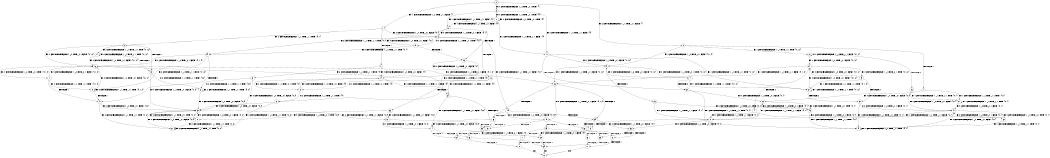 digraph BCG {
size = "7, 10.5";
center = TRUE;
node [shape = circle];
0 [peripheries = 2];
0 -> 1 [label = "EX !1 !ATOMIC_EXCH_BRANCH (1, +1, TRUE, +1, 1, FALSE) !{}"];
0 -> 2 [label = "EX !2 !ATOMIC_EXCH_BRANCH (1, +1, TRUE, +1, 1, FALSE) !{}"];
0 -> 3 [label = "EX !0 !ATOMIC_EXCH_BRANCH (1, +0, TRUE, +0, 1, TRUE) !{}"];
1 -> 4 [label = "TERMINATE !1"];
1 -> 5 [label = "EX !2 !ATOMIC_EXCH_BRANCH (1, +1, TRUE, +1, 1, TRUE) !{0, 1}"];
1 -> 6 [label = "EX !0 !ATOMIC_EXCH_BRANCH (1, +0, TRUE, +0, 1, FALSE) !{0, 1}"];
2 -> 7 [label = "TERMINATE !2"];
2 -> 8 [label = "EX !1 !ATOMIC_EXCH_BRANCH (1, +1, TRUE, +1, 1, TRUE) !{0, 1, 2}"];
2 -> 9 [label = "EX !0 !ATOMIC_EXCH_BRANCH (1, +0, TRUE, +0, 1, FALSE) !{0, 1, 2}"];
3 -> 10 [label = "EX !1 !ATOMIC_EXCH_BRANCH (1, +1, TRUE, +1, 1, FALSE) !{0}"];
3 -> 11 [label = "EX !2 !ATOMIC_EXCH_BRANCH (1, +1, TRUE, +1, 1, FALSE) !{0}"];
3 -> 12 [label = "EX !0 !ATOMIC_EXCH_BRANCH (1, +0, TRUE, +0, 1, TRUE) !{0}"];
4 -> 13 [label = "EX !2 !ATOMIC_EXCH_BRANCH (1, +1, TRUE, +1, 1, TRUE) !{0}"];
4 -> 14 [label = "EX !0 !ATOMIC_EXCH_BRANCH (1, +0, TRUE, +0, 1, FALSE) !{0}"];
5 -> 15 [label = "TERMINATE !1"];
5 -> 16 [label = "EX !0 !ATOMIC_EXCH_BRANCH (1, +0, TRUE, +0, 1, FALSE) !{0, 1, 2}"];
5 -> 17 [label = "EX !2 !ATOMIC_EXCH_BRANCH (1, +1, TRUE, +1, 1, TRUE) !{0, 1, 2}"];
6 -> 18 [label = "TERMINATE !1"];
6 -> 19 [label = "EX !2 !ATOMIC_EXCH_BRANCH (1, +1, TRUE, +1, 1, FALSE) !{0, 1}"];
6 -> 20 [label = "EX !0 !ATOMIC_EXCH_BRANCH (1, +1, TRUE, +0, 1, TRUE) !{0, 1}"];
7 -> 21 [label = "EX !1 !ATOMIC_EXCH_BRANCH (1, +1, TRUE, +1, 1, TRUE) !{0, 1}"];
7 -> 22 [label = "EX !0 !ATOMIC_EXCH_BRANCH (1, +0, TRUE, +0, 1, FALSE) !{0, 1}"];
8 -> 23 [label = "TERMINATE !2"];
8 -> 24 [label = "EX !0 !ATOMIC_EXCH_BRANCH (1, +0, TRUE, +0, 1, FALSE) !{0, 1, 2}"];
8 -> 8 [label = "EX !1 !ATOMIC_EXCH_BRANCH (1, +1, TRUE, +1, 1, TRUE) !{0, 1, 2}"];
9 -> 25 [label = "TERMINATE !2"];
9 -> 26 [label = "EX !1 !ATOMIC_EXCH_BRANCH (1, +1, TRUE, +1, 1, FALSE) !{0, 1, 2}"];
9 -> 27 [label = "EX !0 !ATOMIC_EXCH_BRANCH (1, +1, TRUE, +0, 1, TRUE) !{0, 1, 2}"];
10 -> 28 [label = "TERMINATE !1"];
10 -> 29 [label = "EX !2 !ATOMIC_EXCH_BRANCH (1, +1, TRUE, +1, 1, TRUE) !{0, 1}"];
10 -> 6 [label = "EX !0 !ATOMIC_EXCH_BRANCH (1, +0, TRUE, +0, 1, FALSE) !{0, 1}"];
11 -> 30 [label = "TERMINATE !2"];
11 -> 31 [label = "EX !1 !ATOMIC_EXCH_BRANCH (1, +1, TRUE, +1, 1, TRUE) !{0, 1, 2}"];
11 -> 9 [label = "EX !0 !ATOMIC_EXCH_BRANCH (1, +0, TRUE, +0, 1, FALSE) !{0, 1, 2}"];
12 -> 10 [label = "EX !1 !ATOMIC_EXCH_BRANCH (1, +1, TRUE, +1, 1, FALSE) !{0}"];
12 -> 11 [label = "EX !2 !ATOMIC_EXCH_BRANCH (1, +1, TRUE, +1, 1, FALSE) !{0}"];
12 -> 12 [label = "EX !0 !ATOMIC_EXCH_BRANCH (1, +0, TRUE, +0, 1, TRUE) !{0}"];
13 -> 32 [label = "EX !0 !ATOMIC_EXCH_BRANCH (1, +0, TRUE, +0, 1, FALSE) !{0, 2}"];
13 -> 33 [label = "EX !2 !ATOMIC_EXCH_BRANCH (1, +1, TRUE, +1, 1, TRUE) !{0, 2}"];
14 -> 34 [label = "EX !2 !ATOMIC_EXCH_BRANCH (1, +1, TRUE, +1, 1, FALSE) !{0}"];
14 -> 35 [label = "EX !0 !ATOMIC_EXCH_BRANCH (1, +1, TRUE, +0, 1, TRUE) !{0}"];
15 -> 32 [label = "EX !0 !ATOMIC_EXCH_BRANCH (1, +0, TRUE, +0, 1, FALSE) !{0, 2}"];
15 -> 33 [label = "EX !2 !ATOMIC_EXCH_BRANCH (1, +1, TRUE, +1, 1, TRUE) !{0, 2}"];
16 -> 36 [label = "TERMINATE !1"];
16 -> 26 [label = "EX !2 !ATOMIC_EXCH_BRANCH (1, +1, TRUE, +1, 1, FALSE) !{0, 1, 2}"];
16 -> 37 [label = "EX !0 !ATOMIC_EXCH_BRANCH (1, +1, TRUE, +0, 1, TRUE) !{0, 1, 2}"];
17 -> 15 [label = "TERMINATE !1"];
17 -> 16 [label = "EX !0 !ATOMIC_EXCH_BRANCH (1, +0, TRUE, +0, 1, FALSE) !{0, 1, 2}"];
17 -> 17 [label = "EX !2 !ATOMIC_EXCH_BRANCH (1, +1, TRUE, +1, 1, TRUE) !{0, 1, 2}"];
18 -> 34 [label = "EX !2 !ATOMIC_EXCH_BRANCH (1, +1, TRUE, +1, 1, FALSE) !{0}"];
18 -> 35 [label = "EX !0 !ATOMIC_EXCH_BRANCH (1, +1, TRUE, +0, 1, TRUE) !{0}"];
19 -> 38 [label = "TERMINATE !1"];
19 -> 39 [label = "TERMINATE !2"];
19 -> 40 [label = "EX !0 !ATOMIC_EXCH_BRANCH (1, +1, TRUE, +0, 1, FALSE) !{0, 1, 2}"];
20 -> 28 [label = "TERMINATE !1"];
20 -> 29 [label = "EX !2 !ATOMIC_EXCH_BRANCH (1, +1, TRUE, +1, 1, TRUE) !{0, 1}"];
20 -> 6 [label = "EX !0 !ATOMIC_EXCH_BRANCH (1, +0, TRUE, +0, 1, FALSE) !{0, 1}"];
21 -> 41 [label = "EX !0 !ATOMIC_EXCH_BRANCH (1, +0, TRUE, +0, 1, FALSE) !{0, 1}"];
21 -> 21 [label = "EX !1 !ATOMIC_EXCH_BRANCH (1, +1, TRUE, +1, 1, TRUE) !{0, 1}"];
22 -> 42 [label = "EX !1 !ATOMIC_EXCH_BRANCH (1, +1, TRUE, +1, 1, FALSE) !{0, 1}"];
22 -> 43 [label = "EX !0 !ATOMIC_EXCH_BRANCH (1, +1, TRUE, +0, 1, TRUE) !{0, 1}"];
23 -> 41 [label = "EX !0 !ATOMIC_EXCH_BRANCH (1, +0, TRUE, +0, 1, FALSE) !{0, 1}"];
23 -> 21 [label = "EX !1 !ATOMIC_EXCH_BRANCH (1, +1, TRUE, +1, 1, TRUE) !{0, 1}"];
24 -> 44 [label = "TERMINATE !2"];
24 -> 26 [label = "EX !1 !ATOMIC_EXCH_BRANCH (1, +1, TRUE, +1, 1, FALSE) !{0, 1, 2}"];
24 -> 45 [label = "EX !0 !ATOMIC_EXCH_BRANCH (1, +1, TRUE, +0, 1, TRUE) !{0, 1, 2}"];
25 -> 42 [label = "EX !1 !ATOMIC_EXCH_BRANCH (1, +1, TRUE, +1, 1, FALSE) !{0, 1}"];
25 -> 43 [label = "EX !0 !ATOMIC_EXCH_BRANCH (1, +1, TRUE, +0, 1, TRUE) !{0, 1}"];
26 -> 38 [label = "TERMINATE !1"];
26 -> 39 [label = "TERMINATE !2"];
26 -> 40 [label = "EX !0 !ATOMIC_EXCH_BRANCH (1, +1, TRUE, +0, 1, FALSE) !{0, 1, 2}"];
27 -> 30 [label = "TERMINATE !2"];
27 -> 31 [label = "EX !1 !ATOMIC_EXCH_BRANCH (1, +1, TRUE, +1, 1, TRUE) !{0, 1, 2}"];
27 -> 9 [label = "EX !0 !ATOMIC_EXCH_BRANCH (1, +0, TRUE, +0, 1, FALSE) !{0, 1, 2}"];
28 -> 46 [label = "EX !2 !ATOMIC_EXCH_BRANCH (1, +1, TRUE, +1, 1, TRUE) !{0}"];
28 -> 14 [label = "EX !0 !ATOMIC_EXCH_BRANCH (1, +0, TRUE, +0, 1, FALSE) !{0}"];
29 -> 47 [label = "TERMINATE !1"];
29 -> 48 [label = "EX !2 !ATOMIC_EXCH_BRANCH (1, +1, TRUE, +1, 1, TRUE) !{0, 1, 2}"];
29 -> 16 [label = "EX !0 !ATOMIC_EXCH_BRANCH (1, +0, TRUE, +0, 1, FALSE) !{0, 1, 2}"];
30 -> 49 [label = "EX !1 !ATOMIC_EXCH_BRANCH (1, +1, TRUE, +1, 1, TRUE) !{0, 1}"];
30 -> 22 [label = "EX !0 !ATOMIC_EXCH_BRANCH (1, +0, TRUE, +0, 1, FALSE) !{0, 1}"];
31 -> 50 [label = "TERMINATE !2"];
31 -> 31 [label = "EX !1 !ATOMIC_EXCH_BRANCH (1, +1, TRUE, +1, 1, TRUE) !{0, 1, 2}"];
31 -> 24 [label = "EX !0 !ATOMIC_EXCH_BRANCH (1, +0, TRUE, +0, 1, FALSE) !{0, 1, 2}"];
32 -> 51 [label = "EX !2 !ATOMIC_EXCH_BRANCH (1, +1, TRUE, +1, 1, FALSE) !{0, 2}"];
32 -> 52 [label = "EX !0 !ATOMIC_EXCH_BRANCH (1, +1, TRUE, +0, 1, TRUE) !{0, 2}"];
33 -> 32 [label = "EX !0 !ATOMIC_EXCH_BRANCH (1, +0, TRUE, +0, 1, FALSE) !{0, 2}"];
33 -> 33 [label = "EX !2 !ATOMIC_EXCH_BRANCH (1, +1, TRUE, +1, 1, TRUE) !{0, 2}"];
34 -> 53 [label = "TERMINATE !2"];
34 -> 54 [label = "EX !0 !ATOMIC_EXCH_BRANCH (1, +1, TRUE, +0, 1, FALSE) !{0, 2}"];
35 -> 46 [label = "EX !2 !ATOMIC_EXCH_BRANCH (1, +1, TRUE, +1, 1, TRUE) !{0}"];
35 -> 14 [label = "EX !0 !ATOMIC_EXCH_BRANCH (1, +0, TRUE, +0, 1, FALSE) !{0}"];
36 -> 51 [label = "EX !2 !ATOMIC_EXCH_BRANCH (1, +1, TRUE, +1, 1, FALSE) !{0, 2}"];
36 -> 52 [label = "EX !0 !ATOMIC_EXCH_BRANCH (1, +1, TRUE, +0, 1, TRUE) !{0, 2}"];
37 -> 47 [label = "TERMINATE !1"];
37 -> 48 [label = "EX !2 !ATOMIC_EXCH_BRANCH (1, +1, TRUE, +1, 1, TRUE) !{0, 1, 2}"];
37 -> 16 [label = "EX !0 !ATOMIC_EXCH_BRANCH (1, +0, TRUE, +0, 1, FALSE) !{0, 1, 2}"];
38 -> 53 [label = "TERMINATE !2"];
38 -> 54 [label = "EX !0 !ATOMIC_EXCH_BRANCH (1, +1, TRUE, +0, 1, FALSE) !{0, 2}"];
39 -> 55 [label = "TERMINATE !1"];
39 -> 56 [label = "EX !0 !ATOMIC_EXCH_BRANCH (1, +1, TRUE, +0, 1, FALSE) !{0, 1}"];
40 -> 57 [label = "TERMINATE !1"];
40 -> 58 [label = "TERMINATE !2"];
40 -> 59 [label = "TERMINATE !0"];
41 -> 42 [label = "EX !1 !ATOMIC_EXCH_BRANCH (1, +1, TRUE, +1, 1, FALSE) !{0, 1}"];
41 -> 60 [label = "EX !0 !ATOMIC_EXCH_BRANCH (1, +1, TRUE, +0, 1, TRUE) !{0, 1}"];
42 -> 55 [label = "TERMINATE !1"];
42 -> 56 [label = "EX !0 !ATOMIC_EXCH_BRANCH (1, +1, TRUE, +0, 1, FALSE) !{0, 1}"];
43 -> 49 [label = "EX !1 !ATOMIC_EXCH_BRANCH (1, +1, TRUE, +1, 1, TRUE) !{0, 1}"];
43 -> 22 [label = "EX !0 !ATOMIC_EXCH_BRANCH (1, +0, TRUE, +0, 1, FALSE) !{0, 1}"];
44 -> 42 [label = "EX !1 !ATOMIC_EXCH_BRANCH (1, +1, TRUE, +1, 1, FALSE) !{0, 1}"];
44 -> 60 [label = "EX !0 !ATOMIC_EXCH_BRANCH (1, +1, TRUE, +0, 1, TRUE) !{0, 1}"];
45 -> 50 [label = "TERMINATE !2"];
45 -> 31 [label = "EX !1 !ATOMIC_EXCH_BRANCH (1, +1, TRUE, +1, 1, TRUE) !{0, 1, 2}"];
45 -> 24 [label = "EX !0 !ATOMIC_EXCH_BRANCH (1, +0, TRUE, +0, 1, FALSE) !{0, 1, 2}"];
46 -> 61 [label = "EX !2 !ATOMIC_EXCH_BRANCH (1, +1, TRUE, +1, 1, TRUE) !{0, 2}"];
46 -> 32 [label = "EX !0 !ATOMIC_EXCH_BRANCH (1, +0, TRUE, +0, 1, FALSE) !{0, 2}"];
47 -> 61 [label = "EX !2 !ATOMIC_EXCH_BRANCH (1, +1, TRUE, +1, 1, TRUE) !{0, 2}"];
47 -> 32 [label = "EX !0 !ATOMIC_EXCH_BRANCH (1, +0, TRUE, +0, 1, FALSE) !{0, 2}"];
48 -> 47 [label = "TERMINATE !1"];
48 -> 48 [label = "EX !2 !ATOMIC_EXCH_BRANCH (1, +1, TRUE, +1, 1, TRUE) !{0, 1, 2}"];
48 -> 16 [label = "EX !0 !ATOMIC_EXCH_BRANCH (1, +0, TRUE, +0, 1, FALSE) !{0, 1, 2}"];
49 -> 49 [label = "EX !1 !ATOMIC_EXCH_BRANCH (1, +1, TRUE, +1, 1, TRUE) !{0, 1}"];
49 -> 41 [label = "EX !0 !ATOMIC_EXCH_BRANCH (1, +0, TRUE, +0, 1, FALSE) !{0, 1}"];
50 -> 49 [label = "EX !1 !ATOMIC_EXCH_BRANCH (1, +1, TRUE, +1, 1, TRUE) !{0, 1}"];
50 -> 41 [label = "EX !0 !ATOMIC_EXCH_BRANCH (1, +0, TRUE, +0, 1, FALSE) !{0, 1}"];
51 -> 53 [label = "TERMINATE !2"];
51 -> 54 [label = "EX !0 !ATOMIC_EXCH_BRANCH (1, +1, TRUE, +0, 1, FALSE) !{0, 2}"];
52 -> 61 [label = "EX !2 !ATOMIC_EXCH_BRANCH (1, +1, TRUE, +1, 1, TRUE) !{0, 2}"];
52 -> 32 [label = "EX !0 !ATOMIC_EXCH_BRANCH (1, +0, TRUE, +0, 1, FALSE) !{0, 2}"];
53 -> 62 [label = "EX !0 !ATOMIC_EXCH_BRANCH (1, +1, TRUE, +0, 1, FALSE) !{0}"];
54 -> 63 [label = "TERMINATE !2"];
54 -> 64 [label = "TERMINATE !0"];
55 -> 62 [label = "EX !0 !ATOMIC_EXCH_BRANCH (1, +1, TRUE, +0, 1, FALSE) !{0}"];
56 -> 65 [label = "TERMINATE !1"];
56 -> 66 [label = "TERMINATE !0"];
57 -> 63 [label = "TERMINATE !2"];
57 -> 64 [label = "TERMINATE !0"];
58 -> 65 [label = "TERMINATE !1"];
58 -> 66 [label = "TERMINATE !0"];
59 -> 67 [label = "TERMINATE !1"];
59 -> 68 [label = "TERMINATE !2"];
60 -> 49 [label = "EX !1 !ATOMIC_EXCH_BRANCH (1, +1, TRUE, +1, 1, TRUE) !{0, 1}"];
60 -> 41 [label = "EX !0 !ATOMIC_EXCH_BRANCH (1, +0, TRUE, +0, 1, FALSE) !{0, 1}"];
61 -> 61 [label = "EX !2 !ATOMIC_EXCH_BRANCH (1, +1, TRUE, +1, 1, TRUE) !{0, 2}"];
61 -> 32 [label = "EX !0 !ATOMIC_EXCH_BRANCH (1, +0, TRUE, +0, 1, FALSE) !{0, 2}"];
62 -> 69 [label = "TERMINATE !0"];
63 -> 69 [label = "TERMINATE !0"];
64 -> 70 [label = "TERMINATE !2"];
65 -> 69 [label = "TERMINATE !0"];
66 -> 71 [label = "TERMINATE !1"];
67 -> 70 [label = "TERMINATE !2"];
68 -> 71 [label = "TERMINATE !1"];
69 -> 72 [label = "exit"];
70 -> 72 [label = "exit"];
71 -> 72 [label = "exit"];
}
